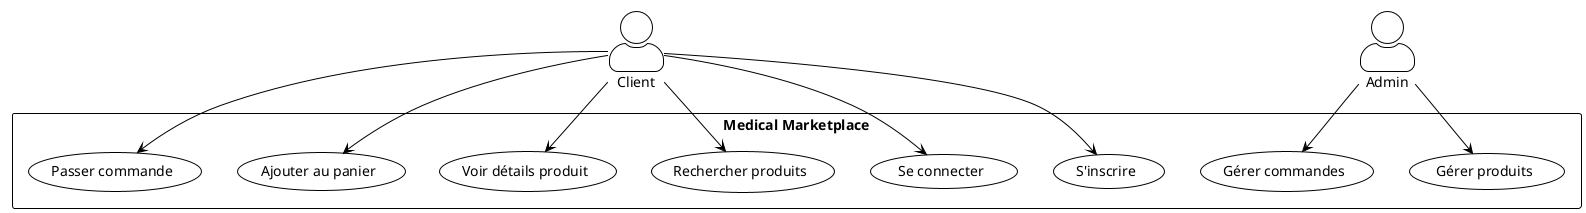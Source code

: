 @startuml Simple Medical Marketplace
!theme plain
skinparam backgroundColor white
skinparam actorStyle awesome

actor "Client" as C
actor "Admin" as A

rectangle "Medical Marketplace" {
    usecase "S'inscrire" as UC1
    usecase "Se connecter" as UC2
    usecase "Rechercher produits" as UC3
    usecase "Voir détails produit" as UC4
    usecase "Ajouter au panier" as UC5
    usecase "Passer commande" as UC6
    usecase "Gérer produits" as UC7
    usecase "Gérer commandes" as UC8
}

C --> UC1
C --> UC2
C --> UC3
C --> UC4
C --> UC5
C --> UC6

A --> UC7
A --> UC8

@enduml 